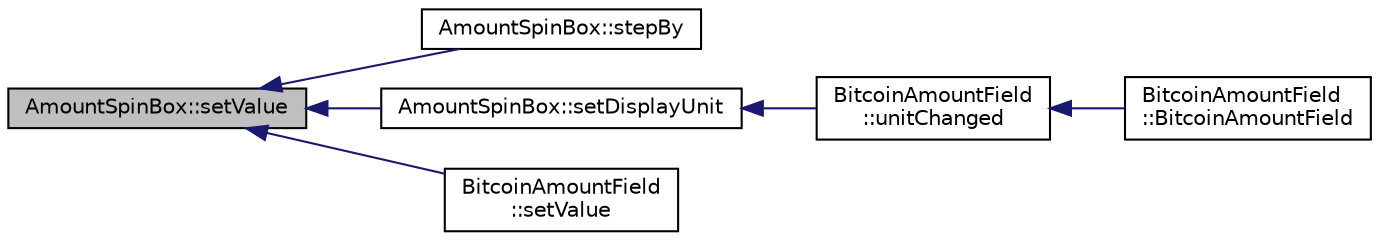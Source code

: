 digraph "AmountSpinBox::setValue"
{
  edge [fontname="Helvetica",fontsize="10",labelfontname="Helvetica",labelfontsize="10"];
  node [fontname="Helvetica",fontsize="10",shape=record];
  rankdir="LR";
  Node76 [label="AmountSpinBox::setValue",height=0.2,width=0.4,color="black", fillcolor="grey75", style="filled", fontcolor="black"];
  Node76 -> Node77 [dir="back",color="midnightblue",fontsize="10",style="solid",fontname="Helvetica"];
  Node77 [label="AmountSpinBox::stepBy",height=0.2,width=0.4,color="black", fillcolor="white", style="filled",URL="$class_amount_spin_box.html#a055616d98771e6fcef3ee225d7b09ee9"];
  Node76 -> Node78 [dir="back",color="midnightblue",fontsize="10",style="solid",fontname="Helvetica"];
  Node78 [label="AmountSpinBox::setDisplayUnit",height=0.2,width=0.4,color="black", fillcolor="white", style="filled",URL="$class_amount_spin_box.html#aef946e84b685f35c02782b50f4cce842"];
  Node78 -> Node79 [dir="back",color="midnightblue",fontsize="10",style="solid",fontname="Helvetica"];
  Node79 [label="BitcoinAmountField\l::unitChanged",height=0.2,width=0.4,color="black", fillcolor="white", style="filled",URL="$class_bitcoin_amount_field.html#a5cee72f97d1a77da3514197aaf2ea6c5"];
  Node79 -> Node80 [dir="back",color="midnightblue",fontsize="10",style="solid",fontname="Helvetica"];
  Node80 [label="BitcoinAmountField\l::BitcoinAmountField",height=0.2,width=0.4,color="black", fillcolor="white", style="filled",URL="$class_bitcoin_amount_field.html#a94510575103488c6f2319aada366aca5"];
  Node76 -> Node81 [dir="back",color="midnightblue",fontsize="10",style="solid",fontname="Helvetica"];
  Node81 [label="BitcoinAmountField\l::setValue",height=0.2,width=0.4,color="black", fillcolor="white", style="filled",URL="$class_bitcoin_amount_field.html#ad34b8770f7acfc23be8a8780ad8742fe"];
}
